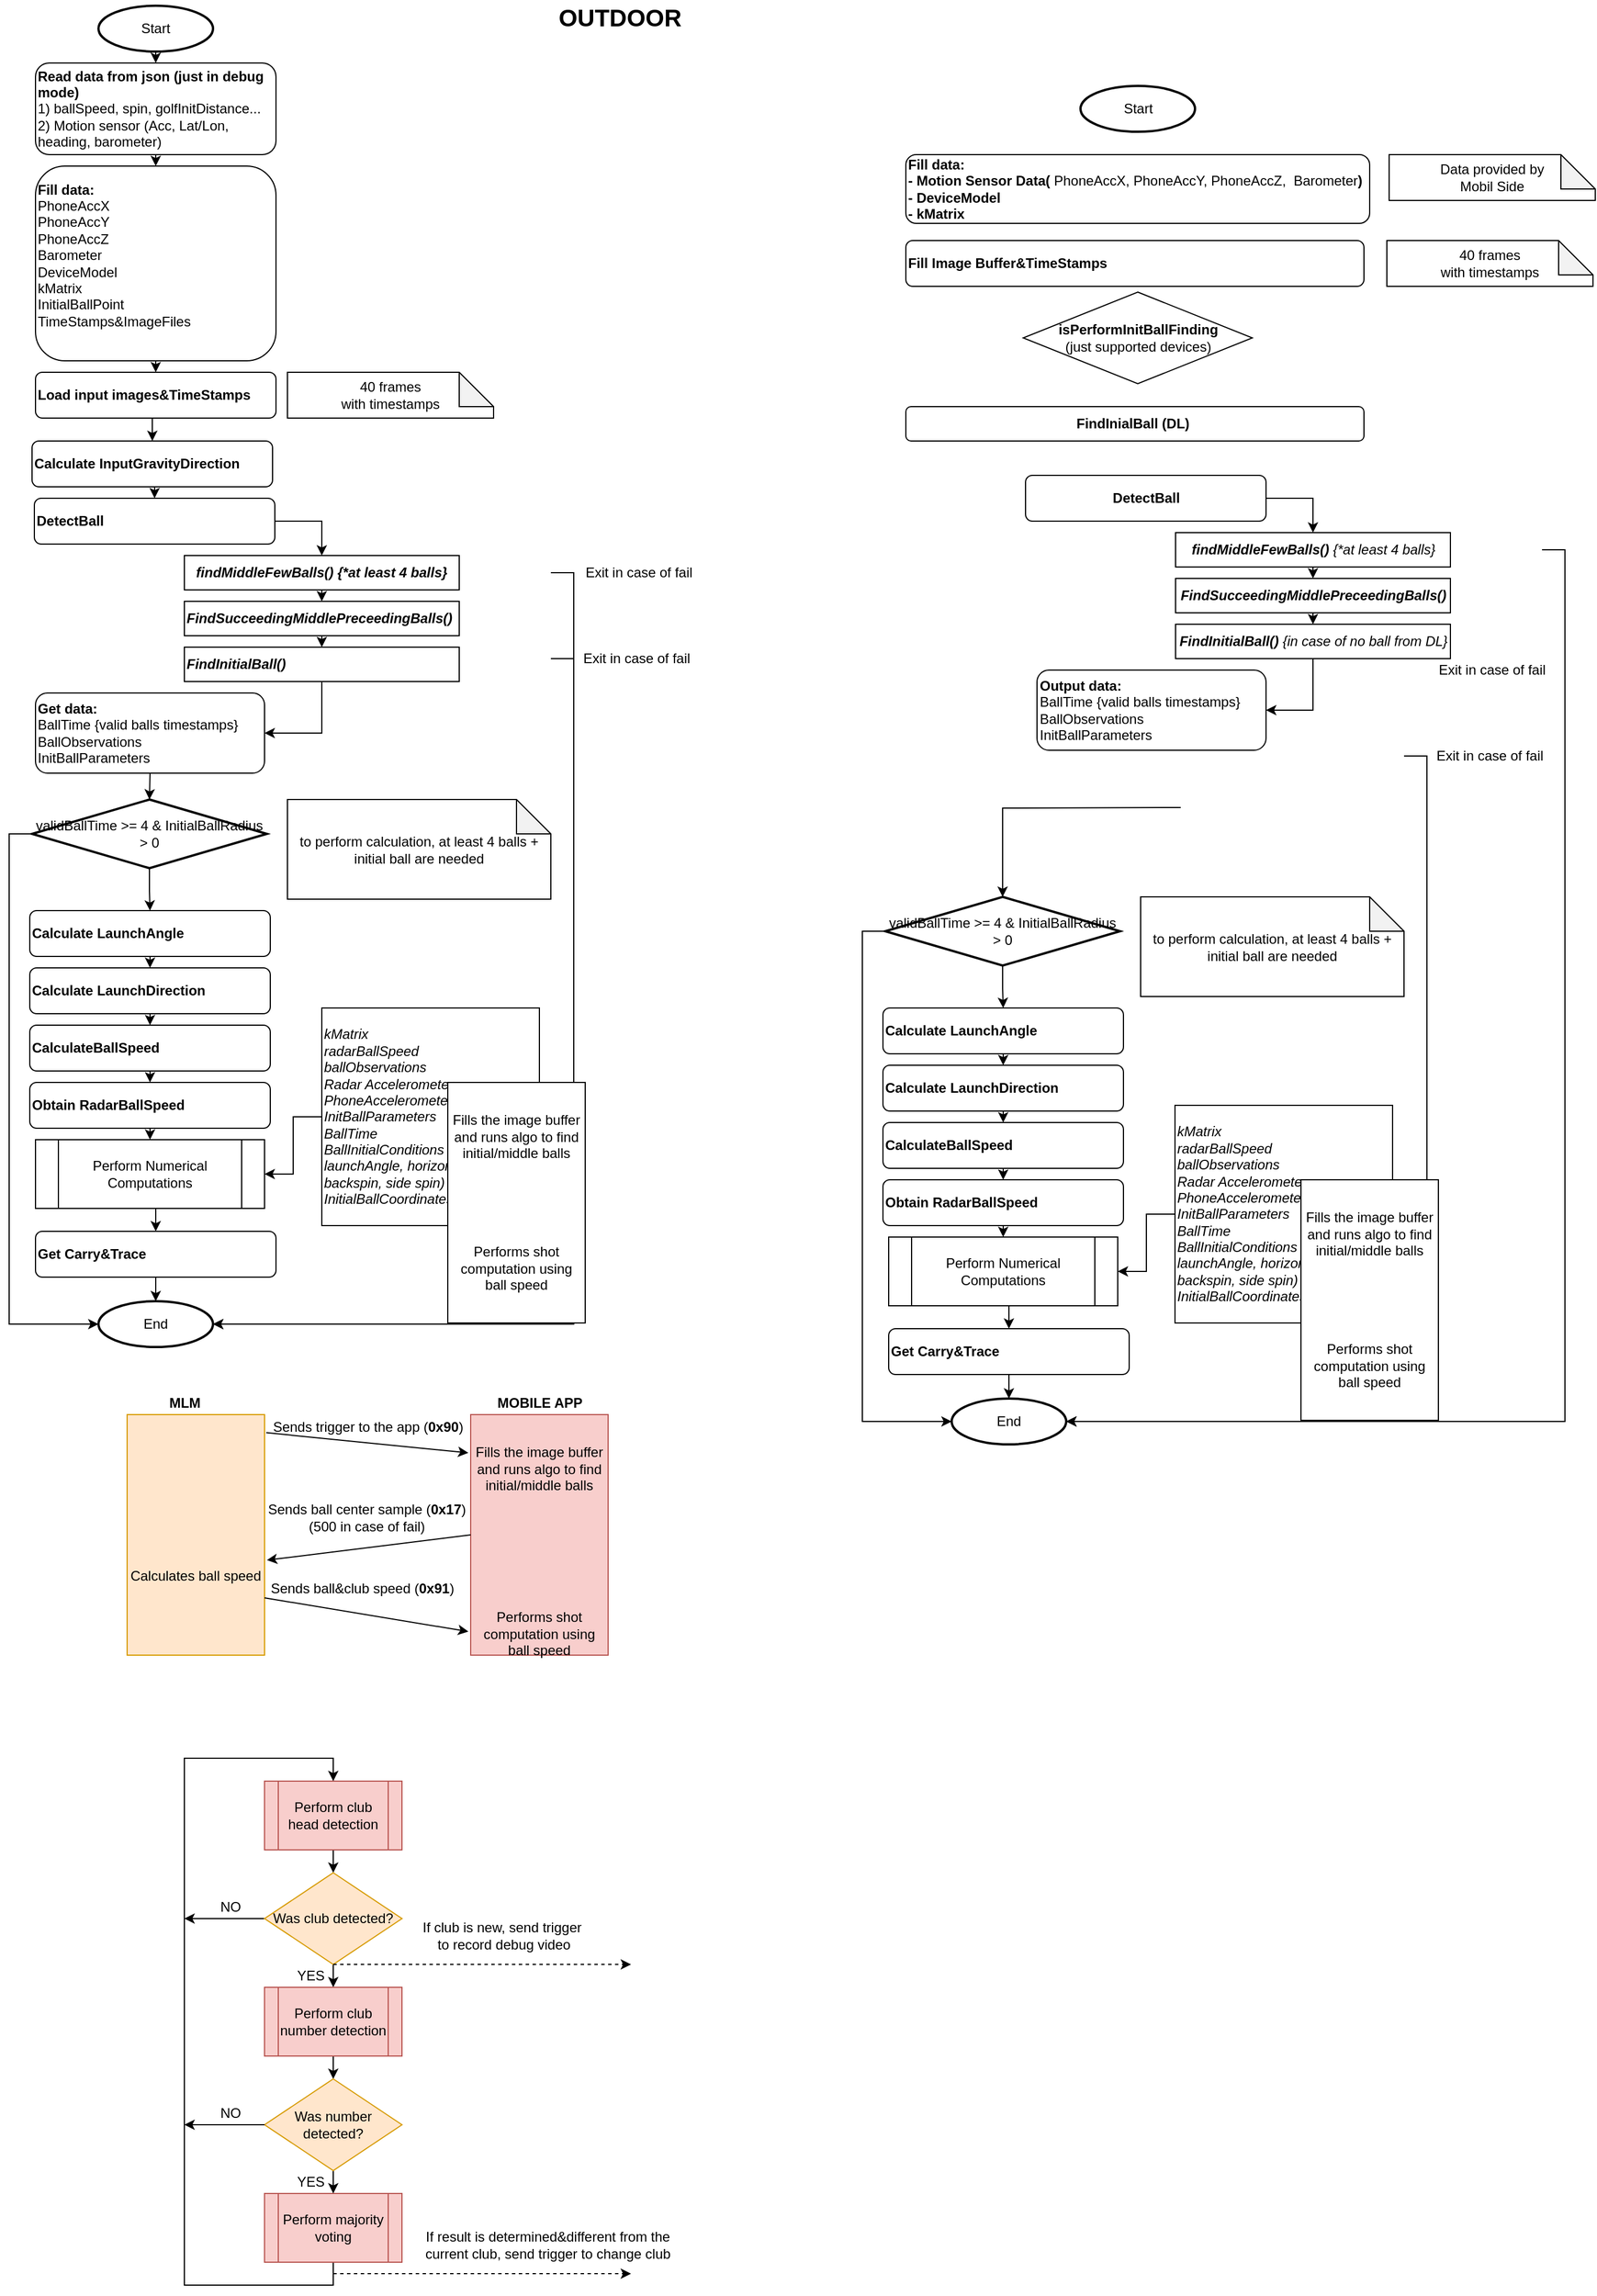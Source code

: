 <mxfile version="14.4.2" type="github">
  <diagram id="ckMNo31Ma1tLkW73L81t" name="Page-1">
    <mxGraphModel dx="1038" dy="552" grid="1" gridSize="10" guides="1" tooltips="1" connect="1" arrows="1" fold="1" page="1" pageScale="1" pageWidth="850" pageHeight="1100" math="0" shadow="0">
      <root>
        <mxCell id="0" />
        <mxCell id="1" parent="0" />
        <mxCell id="F92IRK9Jc3nQpXJkIrV8-35" style="edgeStyle=orthogonalEdgeStyle;rounded=0;orthogonalLoop=1;jettySize=auto;html=1;exitX=0.5;exitY=1;exitDx=0;exitDy=0;exitPerimeter=0;entryX=0.5;entryY=0;entryDx=0;entryDy=0;" parent="1" source="F92IRK9Jc3nQpXJkIrV8-1" target="F92IRK9Jc3nQpXJkIrV8-5" edge="1">
          <mxGeometry relative="1" as="geometry" />
        </mxCell>
        <mxCell id="F92IRK9Jc3nQpXJkIrV8-1" value="Start" style="strokeWidth=2;html=1;shape=mxgraph.flowchart.start_1;whiteSpace=wrap;" parent="1" vertex="1">
          <mxGeometry x="95" y="10" width="100" height="40" as="geometry" />
        </mxCell>
        <mxCell id="mxctmNxFB624iaF2kWNX-1" style="edgeStyle=orthogonalEdgeStyle;rounded=0;orthogonalLoop=1;jettySize=auto;html=1;exitX=0.5;exitY=1;exitDx=0;exitDy=0;entryX=0.5;entryY=0;entryDx=0;entryDy=0;" parent="1" source="F92IRK9Jc3nQpXJkIrV8-5" target="F92IRK9Jc3nQpXJkIrV8-6" edge="1">
          <mxGeometry relative="1" as="geometry" />
        </mxCell>
        <mxCell id="F92IRK9Jc3nQpXJkIrV8-5" value="&lt;div&gt;&lt;b&gt;Read data from json (just in debug mode)&lt;br&gt;&lt;/b&gt;&lt;/div&gt;&lt;div&gt;1) ballSpeed, spin, golfInitDistance...&lt;/div&gt;&lt;div&gt;2) Motion sensor (Acc, Lat/Lon, heading, barometer)&lt;br&gt;&lt;/div&gt;" style="rounded=1;whiteSpace=wrap;html=1;align=left;" parent="1" vertex="1">
          <mxGeometry x="40" y="60" width="210" height="80" as="geometry" />
        </mxCell>
        <mxCell id="mxctmNxFB624iaF2kWNX-2" style="edgeStyle=orthogonalEdgeStyle;rounded=0;orthogonalLoop=1;jettySize=auto;html=1;exitX=0.5;exitY=1;exitDx=0;exitDy=0;entryX=0.5;entryY=0;entryDx=0;entryDy=0;" parent="1" source="F92IRK9Jc3nQpXJkIrV8-6" target="F92IRK9Jc3nQpXJkIrV8-8" edge="1">
          <mxGeometry relative="1" as="geometry" />
        </mxCell>
        <mxCell id="F92IRK9Jc3nQpXJkIrV8-6" value="&lt;div&gt;&lt;b&gt;Fill data:&lt;/b&gt;&lt;/div&gt;&lt;div&gt;PhoneAccX&lt;/div&gt;&lt;div&gt;PhoneAccY&lt;/div&gt;&lt;div&gt;PhoneAccZ&lt;/div&gt;&lt;div&gt;Barometer&lt;/div&gt;&lt;div&gt;DeviceModel&lt;/div&gt;&lt;div&gt;kMatrix&lt;/div&gt;&lt;div&gt;InitialBallPoint&lt;/div&gt;&lt;div&gt;TimeStamps&amp;amp;ImageFiles&lt;br&gt;&lt;/div&gt;&lt;div&gt;&lt;br&gt;&lt;/div&gt;" style="rounded=1;whiteSpace=wrap;html=1;align=left;" parent="1" vertex="1">
          <mxGeometry x="40" y="150" width="210" height="170" as="geometry" />
        </mxCell>
        <mxCell id="mxctmNxFB624iaF2kWNX-3" style="edgeStyle=orthogonalEdgeStyle;rounded=0;orthogonalLoop=1;jettySize=auto;html=1;exitX=0.5;exitY=1;exitDx=0;exitDy=0;entryX=0.5;entryY=0;entryDx=0;entryDy=0;" parent="1" source="F92IRK9Jc3nQpXJkIrV8-8" target="F92IRK9Jc3nQpXJkIrV8-9" edge="1">
          <mxGeometry relative="1" as="geometry" />
        </mxCell>
        <mxCell id="F92IRK9Jc3nQpXJkIrV8-8" value="Load input images&amp;amp;TimeStamps" style="rounded=1;whiteSpace=wrap;html=1;align=left;fontStyle=1" parent="1" vertex="1">
          <mxGeometry x="40" y="330" width="210" height="40" as="geometry" />
        </mxCell>
        <mxCell id="mxctmNxFB624iaF2kWNX-4" style="edgeStyle=orthogonalEdgeStyle;rounded=0;orthogonalLoop=1;jettySize=auto;html=1;exitX=0.5;exitY=1;exitDx=0;exitDy=0;entryX=0.5;entryY=0;entryDx=0;entryDy=0;" parent="1" source="F92IRK9Jc3nQpXJkIrV8-9" target="F92IRK9Jc3nQpXJkIrV8-10" edge="1">
          <mxGeometry relative="1" as="geometry" />
        </mxCell>
        <mxCell id="F92IRK9Jc3nQpXJkIrV8-9" value="Calculate InputGravityDirection" style="rounded=1;whiteSpace=wrap;html=1;align=left;fontStyle=1" parent="1" vertex="1">
          <mxGeometry x="37" y="390" width="210" height="40" as="geometry" />
        </mxCell>
        <mxCell id="F92IRK9Jc3nQpXJkIrV8-36" style="edgeStyle=orthogonalEdgeStyle;rounded=0;orthogonalLoop=1;jettySize=auto;html=1;exitX=1;exitY=0.5;exitDx=0;exitDy=0;entryX=0.5;entryY=0;entryDx=0;entryDy=0;" parent="1" source="F92IRK9Jc3nQpXJkIrV8-10" target="F92IRK9Jc3nQpXJkIrV8-12" edge="1">
          <mxGeometry relative="1" as="geometry" />
        </mxCell>
        <mxCell id="F92IRK9Jc3nQpXJkIrV8-10" value="DetectBall" style="rounded=1;whiteSpace=wrap;html=1;align=left;fontStyle=1" parent="1" vertex="1">
          <mxGeometry x="39" y="440" width="210" height="40" as="geometry" />
        </mxCell>
        <mxCell id="F92IRK9Jc3nQpXJkIrV8-37" style="edgeStyle=orthogonalEdgeStyle;rounded=0;orthogonalLoop=1;jettySize=auto;html=1;exitX=0.5;exitY=1;exitDx=0;exitDy=0;entryX=0.5;entryY=0;entryDx=0;entryDy=0;" parent="1" source="F92IRK9Jc3nQpXJkIrV8-12" target="F92IRK9Jc3nQpXJkIrV8-15" edge="1">
          <mxGeometry relative="1" as="geometry" />
        </mxCell>
        <mxCell id="F92IRK9Jc3nQpXJkIrV8-12" value="&lt;div align=&quot;center&quot;&gt;findMiddleFewBalls() {*at least 4 balls}&lt;br&gt;&lt;/div&gt;" style="rounded=0;whiteSpace=wrap;html=1;align=center;fontStyle=3" parent="1" vertex="1">
          <mxGeometry x="170" y="490" width="240" height="30" as="geometry" />
        </mxCell>
        <mxCell id="F92IRK9Jc3nQpXJkIrV8-38" style="edgeStyle=orthogonalEdgeStyle;rounded=0;orthogonalLoop=1;jettySize=auto;html=1;exitX=0.5;exitY=1;exitDx=0;exitDy=0;entryX=0.5;entryY=0;entryDx=0;entryDy=0;" parent="1" source="F92IRK9Jc3nQpXJkIrV8-15" target="F92IRK9Jc3nQpXJkIrV8-18" edge="1">
          <mxGeometry relative="1" as="geometry" />
        </mxCell>
        <mxCell id="F92IRK9Jc3nQpXJkIrV8-15" value="FindSucceedingMiddlePreceedingBalls()" style="rounded=0;whiteSpace=wrap;html=1;align=left;fontStyle=3" parent="1" vertex="1">
          <mxGeometry x="170" y="530" width="240" height="30" as="geometry" />
        </mxCell>
        <mxCell id="F92IRK9Jc3nQpXJkIrV8-39" style="edgeStyle=orthogonalEdgeStyle;rounded=0;orthogonalLoop=1;jettySize=auto;html=1;exitX=0.5;exitY=1;exitDx=0;exitDy=0;entryX=1;entryY=0.5;entryDx=0;entryDy=0;" parent="1" source="F92IRK9Jc3nQpXJkIrV8-18" target="F92IRK9Jc3nQpXJkIrV8-19" edge="1">
          <mxGeometry relative="1" as="geometry" />
        </mxCell>
        <mxCell id="F92IRK9Jc3nQpXJkIrV8-18" value="FindInitialBall()" style="rounded=0;whiteSpace=wrap;html=1;align=left;fontStyle=3" parent="1" vertex="1">
          <mxGeometry x="170" y="570" width="240" height="30" as="geometry" />
        </mxCell>
        <mxCell id="F92IRK9Jc3nQpXJkIrV8-40" style="edgeStyle=orthogonalEdgeStyle;rounded=0;orthogonalLoop=1;jettySize=auto;html=1;exitX=0.5;exitY=1;exitDx=0;exitDy=0;entryX=0.5;entryY=0;entryDx=0;entryDy=0;entryPerimeter=0;" parent="1" source="F92IRK9Jc3nQpXJkIrV8-19" target="F92IRK9Jc3nQpXJkIrV8-20" edge="1">
          <mxGeometry relative="1" as="geometry" />
        </mxCell>
        <mxCell id="F92IRK9Jc3nQpXJkIrV8-19" value="&lt;div&gt;&lt;b&gt;Get data:&lt;/b&gt;&lt;/div&gt;&lt;div&gt;BallTime {valid balls timestamps}&lt;br&gt;&lt;/div&gt;&lt;div&gt;BallObservations&lt;/div&gt;&lt;div&gt;InitBallParameters&lt;br&gt;&lt;/div&gt;" style="rounded=1;whiteSpace=wrap;html=1;align=left;" parent="1" vertex="1">
          <mxGeometry x="40" y="610" width="200" height="70" as="geometry" />
        </mxCell>
        <mxCell id="F92IRK9Jc3nQpXJkIrV8-29" style="edgeStyle=orthogonalEdgeStyle;rounded=0;orthogonalLoop=1;jettySize=auto;html=1;exitX=0.5;exitY=1;exitDx=0;exitDy=0;exitPerimeter=0;" parent="1" source="F92IRK9Jc3nQpXJkIrV8-20" target="F92IRK9Jc3nQpXJkIrV8-22" edge="1">
          <mxGeometry relative="1" as="geometry" />
        </mxCell>
        <mxCell id="mxctmNxFB624iaF2kWNX-5" style="edgeStyle=orthogonalEdgeStyle;rounded=0;orthogonalLoop=1;jettySize=auto;html=1;exitX=0;exitY=0.5;exitDx=0;exitDy=0;exitPerimeter=0;entryX=0;entryY=0.5;entryDx=0;entryDy=0;entryPerimeter=0;" parent="1" source="F92IRK9Jc3nQpXJkIrV8-20" target="F92IRK9Jc3nQpXJkIrV8-33" edge="1">
          <mxGeometry relative="1" as="geometry" />
        </mxCell>
        <mxCell id="F92IRK9Jc3nQpXJkIrV8-20" value="validBallTime &amp;gt;= 4 &amp;amp; InitialBallRadius &amp;gt; 0" style="strokeWidth=2;html=1;shape=mxgraph.flowchart.decision;whiteSpace=wrap;align=center;" parent="1" vertex="1">
          <mxGeometry x="37" y="703" width="205" height="60" as="geometry" />
        </mxCell>
        <mxCell id="F92IRK9Jc3nQpXJkIrV8-41" style="edgeStyle=orthogonalEdgeStyle;rounded=0;orthogonalLoop=1;jettySize=auto;html=1;exitX=0.5;exitY=1;exitDx=0;exitDy=0;entryX=0.5;entryY=0;entryDx=0;entryDy=0;" parent="1" source="F92IRK9Jc3nQpXJkIrV8-22" target="F92IRK9Jc3nQpXJkIrV8-23" edge="1">
          <mxGeometry relative="1" as="geometry" />
        </mxCell>
        <mxCell id="F92IRK9Jc3nQpXJkIrV8-22" value="Calculate LaunchAngle" style="rounded=1;whiteSpace=wrap;html=1;align=left;fontStyle=1" parent="1" vertex="1">
          <mxGeometry x="35" y="800" width="210" height="40" as="geometry" />
        </mxCell>
        <mxCell id="F92IRK9Jc3nQpXJkIrV8-42" style="edgeStyle=orthogonalEdgeStyle;rounded=0;orthogonalLoop=1;jettySize=auto;html=1;exitX=0.5;exitY=1;exitDx=0;exitDy=0;entryX=0.5;entryY=0;entryDx=0;entryDy=0;" parent="1" source="F92IRK9Jc3nQpXJkIrV8-23" target="F92IRK9Jc3nQpXJkIrV8-24" edge="1">
          <mxGeometry relative="1" as="geometry" />
        </mxCell>
        <mxCell id="F92IRK9Jc3nQpXJkIrV8-23" value="Calculate LaunchDirection" style="rounded=1;whiteSpace=wrap;html=1;align=left;fontStyle=1" parent="1" vertex="1">
          <mxGeometry x="35" y="850" width="210" height="40" as="geometry" />
        </mxCell>
        <mxCell id="F92IRK9Jc3nQpXJkIrV8-43" style="edgeStyle=orthogonalEdgeStyle;rounded=0;orthogonalLoop=1;jettySize=auto;html=1;exitX=0.5;exitY=1;exitDx=0;exitDy=0;entryX=0.5;entryY=0;entryDx=0;entryDy=0;" parent="1" source="F92IRK9Jc3nQpXJkIrV8-24" target="F92IRK9Jc3nQpXJkIrV8-25" edge="1">
          <mxGeometry relative="1" as="geometry" />
        </mxCell>
        <mxCell id="F92IRK9Jc3nQpXJkIrV8-24" value="CalculateBallSpeed" style="rounded=1;whiteSpace=wrap;html=1;align=left;fontStyle=1" parent="1" vertex="1">
          <mxGeometry x="35" y="900" width="210" height="40" as="geometry" />
        </mxCell>
        <mxCell id="F92IRK9Jc3nQpXJkIrV8-44" style="edgeStyle=orthogonalEdgeStyle;rounded=0;orthogonalLoop=1;jettySize=auto;html=1;exitX=0.5;exitY=1;exitDx=0;exitDy=0;entryX=0.5;entryY=0;entryDx=0;entryDy=0;" parent="1" source="F92IRK9Jc3nQpXJkIrV8-25" target="F92IRK9Jc3nQpXJkIrV8-26" edge="1">
          <mxGeometry relative="1" as="geometry" />
        </mxCell>
        <mxCell id="F92IRK9Jc3nQpXJkIrV8-25" value="Obtain RadarBallSpeed" style="rounded=1;whiteSpace=wrap;html=1;align=left;fontStyle=1" parent="1" vertex="1">
          <mxGeometry x="35" y="950" width="210" height="40" as="geometry" />
        </mxCell>
        <mxCell id="F92IRK9Jc3nQpXJkIrV8-45" style="edgeStyle=orthogonalEdgeStyle;rounded=0;orthogonalLoop=1;jettySize=auto;html=1;exitX=0.5;exitY=1;exitDx=0;exitDy=0;entryX=0.5;entryY=0;entryDx=0;entryDy=0;" parent="1" source="F92IRK9Jc3nQpXJkIrV8-26" target="F92IRK9Jc3nQpXJkIrV8-27" edge="1">
          <mxGeometry relative="1" as="geometry" />
        </mxCell>
        <mxCell id="F92IRK9Jc3nQpXJkIrV8-26" value="Perform Numerical Computations" style="shape=process;whiteSpace=wrap;html=1;backgroundOutline=1;align=center;" parent="1" vertex="1">
          <mxGeometry x="40" y="1000" width="200" height="60" as="geometry" />
        </mxCell>
        <mxCell id="F92IRK9Jc3nQpXJkIrV8-34" style="edgeStyle=orthogonalEdgeStyle;rounded=0;orthogonalLoop=1;jettySize=auto;html=1;exitX=0.5;exitY=1;exitDx=0;exitDy=0;entryX=0.5;entryY=0;entryDx=0;entryDy=0;entryPerimeter=0;" parent="1" source="F92IRK9Jc3nQpXJkIrV8-27" target="F92IRK9Jc3nQpXJkIrV8-33" edge="1">
          <mxGeometry relative="1" as="geometry" />
        </mxCell>
        <mxCell id="F92IRK9Jc3nQpXJkIrV8-27" value="Get Carry&amp;amp;Trace" style="rounded=1;whiteSpace=wrap;html=1;align=left;fontStyle=1" parent="1" vertex="1">
          <mxGeometry x="40" y="1080" width="210" height="40" as="geometry" />
        </mxCell>
        <mxCell id="F92IRK9Jc3nQpXJkIrV8-30" style="edgeStyle=orthogonalEdgeStyle;rounded=0;orthogonalLoop=1;jettySize=auto;html=1;exitX=0;exitY=0.5;exitDx=0;exitDy=0;entryX=1;entryY=0.5;entryDx=0;entryDy=0;" parent="1" source="F92IRK9Jc3nQpXJkIrV8-28" target="F92IRK9Jc3nQpXJkIrV8-26" edge="1">
          <mxGeometry relative="1" as="geometry" />
        </mxCell>
        <mxCell id="F92IRK9Jc3nQpXJkIrV8-28" value="&lt;div align=&quot;left&quot;&gt;kMatrix&lt;/div&gt;&lt;div align=&quot;left&quot;&gt;radarBallSpeed&lt;/div&gt;&lt;div align=&quot;left&quot;&gt;ballObservations&lt;/div&gt;&lt;div align=&quot;left&quot;&gt;Radar Accelerometer&lt;/div&gt;&lt;div align=&quot;left&quot;&gt;PhoneAccelerometer&amp;amp;Barometer&lt;/div&gt;&lt;div align=&quot;left&quot;&gt;InitBallParameters&lt;/div&gt;&lt;div align=&quot;left&quot;&gt;BallTime&lt;/div&gt;&lt;div align=&quot;left&quot;&gt;BallInitialConditions (totalSpeed, launchAngle, horizontalAngle, backspin, side spin)&lt;br&gt;&lt;/div&gt;&lt;div align=&quot;left&quot;&gt;InitialBallCoordinates&lt;br&gt;&lt;/div&gt;" style="whiteSpace=wrap;html=1;aspect=fixed;align=left;fontStyle=2" parent="1" vertex="1">
          <mxGeometry x="290" y="885" width="190" height="190" as="geometry" />
        </mxCell>
        <mxCell id="F92IRK9Jc3nQpXJkIrV8-33" value="End" style="strokeWidth=2;html=1;shape=mxgraph.flowchart.start_1;whiteSpace=wrap;" parent="1" vertex="1">
          <mxGeometry x="95" y="1141" width="100" height="40" as="geometry" />
        </mxCell>
        <mxCell id="g0T17iMjt1E9_Oc09vY_-1" value="&lt;div&gt;40 frames &lt;br&gt;&lt;/div&gt;&lt;div&gt;with timestamps&lt;/div&gt;" style="shape=note;whiteSpace=wrap;html=1;backgroundOutline=1;darkOpacity=0.05;" parent="1" vertex="1">
          <mxGeometry x="260" y="330" width="180" height="40" as="geometry" />
        </mxCell>
        <mxCell id="g0T17iMjt1E9_Oc09vY_-2" style="edgeStyle=orthogonalEdgeStyle;rounded=0;orthogonalLoop=1;jettySize=auto;html=1;exitX=0.5;exitY=1;exitDx=0;exitDy=0;exitPerimeter=0;" parent="1" source="g0T17iMjt1E9_Oc09vY_-1" target="g0T17iMjt1E9_Oc09vY_-1" edge="1">
          <mxGeometry relative="1" as="geometry" />
        </mxCell>
        <mxCell id="Z9V7IxoWwoPbSd-97uin-1" style="edgeStyle=orthogonalEdgeStyle;rounded=0;orthogonalLoop=1;jettySize=auto;html=1;exitX=1;exitY=0.5;exitDx=0;exitDy=0;entryX=1;entryY=0.5;entryDx=0;entryDy=0;entryPerimeter=0;" parent="1" source="g0T17iMjt1E9_Oc09vY_-6" target="F92IRK9Jc3nQpXJkIrV8-33" edge="1">
          <mxGeometry relative="1" as="geometry" />
        </mxCell>
        <mxCell id="g0T17iMjt1E9_Oc09vY_-6" value="" style="shape=image;html=1;verticalAlign=top;verticalLabelPosition=bottom;labelBackgroundColor=#ffffff;imageAspect=0;aspect=fixed;image=https://cdn2.iconfinder.com/data/icons/free-mobile-icon-kit/64/Exception.png" parent="1" vertex="1">
          <mxGeometry x="430" y="475" width="60" height="60" as="geometry" />
        </mxCell>
        <mxCell id="Z9V7IxoWwoPbSd-97uin-2" style="edgeStyle=orthogonalEdgeStyle;rounded=0;orthogonalLoop=1;jettySize=auto;html=1;exitX=1;exitY=0.5;exitDx=0;exitDy=0;entryX=1;entryY=0.5;entryDx=0;entryDy=0;entryPerimeter=0;" parent="1" source="g0T17iMjt1E9_Oc09vY_-7" target="F92IRK9Jc3nQpXJkIrV8-33" edge="1">
          <mxGeometry relative="1" as="geometry" />
        </mxCell>
        <mxCell id="g0T17iMjt1E9_Oc09vY_-7" value="" style="shape=image;html=1;verticalAlign=top;verticalLabelPosition=bottom;labelBackgroundColor=#ffffff;imageAspect=0;aspect=fixed;image=https://cdn2.iconfinder.com/data/icons/free-mobile-icon-kit/64/Exception.png" parent="1" vertex="1">
          <mxGeometry x="430" y="550" width="60" height="60" as="geometry" />
        </mxCell>
        <mxCell id="g0T17iMjt1E9_Oc09vY_-9" value="&lt;div&gt;to perform calculation, at least 4 balls + &lt;br&gt;&lt;/div&gt;&lt;div&gt;initial ball are needed&lt;br&gt;&lt;/div&gt;" style="shape=note;whiteSpace=wrap;html=1;backgroundOutline=1;darkOpacity=0.05;" parent="1" vertex="1">
          <mxGeometry x="260" y="703" width="230" height="87" as="geometry" />
        </mxCell>
        <mxCell id="Z9V7IxoWwoPbSd-97uin-4" value="Exit in case of fail" style="text;html=1;strokeColor=none;fillColor=none;align=center;verticalAlign=middle;whiteSpace=wrap;rounded=0;" parent="1" vertex="1">
          <mxGeometry x="512" y="495" width="110" height="20" as="geometry" />
        </mxCell>
        <mxCell id="Z9V7IxoWwoPbSd-97uin-5" value="Exit in case of fail" style="text;html=1;strokeColor=none;fillColor=none;align=center;verticalAlign=middle;whiteSpace=wrap;rounded=0;" parent="1" vertex="1">
          <mxGeometry x="510" y="570" width="110" height="20" as="geometry" />
        </mxCell>
        <mxCell id="Z9V7IxoWwoPbSd-97uin-6" value="OUTDOOR" style="text;html=1;align=center;verticalAlign=middle;resizable=0;points=[];autosize=1;fontStyle=1;fontSize=21;" parent="1" vertex="1">
          <mxGeometry x="490" y="5" width="120" height="30" as="geometry" />
        </mxCell>
        <mxCell id="0euBIBKsiek-CmpyBTXX-3" value="&lt;br&gt;&lt;br&gt;&lt;br&gt;&lt;br&gt;&lt;br&gt;Calculates ball speed" style="rounded=0;whiteSpace=wrap;html=1;fillColor=#ffe6cc;strokeColor=#d79b00;" parent="1" vertex="1">
          <mxGeometry x="120" y="1240" width="120" height="210" as="geometry" />
        </mxCell>
        <mxCell id="0euBIBKsiek-CmpyBTXX-5" value="&lt;br&gt;&lt;br&gt;Fills the image buffer and runs algo to find initial/middle balls&lt;br&gt;&lt;br&gt;&lt;br&gt;&lt;br&gt;&lt;br&gt;&lt;br&gt;&lt;br&gt;&lt;br&gt;Performs shot computation using ball speed" style="rounded=0;whiteSpace=wrap;html=1;fillColor=#f8cecc;strokeColor=#b85450;" parent="1" vertex="1">
          <mxGeometry x="420" y="1240" width="120" height="210" as="geometry" />
        </mxCell>
        <mxCell id="0euBIBKsiek-CmpyBTXX-14" value="Fills the image buffer and runs algo to find initial/middle balls&lt;br&gt;&lt;br&gt;&lt;br&gt;&lt;br&gt;&lt;br&gt;&lt;br&gt;Performs shot computation using ball speed" style="rounded=0;whiteSpace=wrap;html=1;" parent="1" vertex="1">
          <mxGeometry x="400" y="950" width="120" height="210" as="geometry" />
        </mxCell>
        <mxCell id="0euBIBKsiek-CmpyBTXX-7" value="" style="endArrow=classic;html=1;entryX=-0.017;entryY=0.159;entryDx=0;entryDy=0;entryPerimeter=0;exitX=0.008;exitY=0.74;exitDx=0;exitDy=0;exitPerimeter=0;" parent="1" source="0euBIBKsiek-CmpyBTXX-8" target="0euBIBKsiek-CmpyBTXX-5" edge="1">
          <mxGeometry width="50" height="50" relative="1" as="geometry">
            <mxPoint x="243" y="1261" as="sourcePoint" />
            <mxPoint x="450" y="1260" as="targetPoint" />
          </mxGeometry>
        </mxCell>
        <mxCell id="0euBIBKsiek-CmpyBTXX-8" value="Sends trigger to the app (&lt;b&gt;0x90&lt;/b&gt;)" style="text;html=1;align=center;verticalAlign=middle;resizable=0;points=[];autosize=1;" parent="1" vertex="1">
          <mxGeometry x="240" y="1241" width="180" height="20" as="geometry" />
        </mxCell>
        <mxCell id="0euBIBKsiek-CmpyBTXX-9" value="" style="endArrow=classic;html=1;entryX=1.017;entryY=0.605;entryDx=0;entryDy=0;exitX=0;exitY=0.5;exitDx=0;exitDy=0;entryPerimeter=0;" parent="1" source="0euBIBKsiek-CmpyBTXX-5" target="0euBIBKsiek-CmpyBTXX-3" edge="1">
          <mxGeometry width="50" height="50" relative="1" as="geometry">
            <mxPoint x="400" y="1310" as="sourcePoint" />
            <mxPoint x="450" y="1260" as="targetPoint" />
            <Array as="points" />
          </mxGeometry>
        </mxCell>
        <mxCell id="0euBIBKsiek-CmpyBTXX-10" value="Sends ball center sample (&lt;b&gt;0x17&lt;/b&gt;)&lt;br&gt;(500 in case of fail)" style="text;html=1;align=center;verticalAlign=middle;resizable=0;points=[];autosize=1;" parent="1" vertex="1">
          <mxGeometry x="234" y="1315" width="190" height="30" as="geometry" />
        </mxCell>
        <mxCell id="0euBIBKsiek-CmpyBTXX-11" value="" style="endArrow=classic;html=1;entryX=-0.017;entryY=0.902;entryDx=0;entryDy=0;entryPerimeter=0;" parent="1" edge="1" target="0euBIBKsiek-CmpyBTXX-5">
          <mxGeometry width="50" height="50" relative="1" as="geometry">
            <mxPoint x="240" y="1400" as="sourcePoint" />
            <mxPoint x="400" y="1400" as="targetPoint" />
          </mxGeometry>
        </mxCell>
        <mxCell id="0euBIBKsiek-CmpyBTXX-12" value="Sends ball&amp;amp;club speed (&lt;b&gt;0x91&lt;/b&gt;)" style="text;html=1;align=center;verticalAlign=middle;resizable=0;points=[];autosize=1;" parent="1" vertex="1">
          <mxGeometry x="235" y="1382" width="180" height="20" as="geometry" />
        </mxCell>
        <mxCell id="0euBIBKsiek-CmpyBTXX-13" value="MLM" style="text;html=1;align=center;verticalAlign=middle;resizable=0;points=[];autosize=1;fontStyle=1" parent="1" vertex="1">
          <mxGeometry x="150" y="1220" width="40" height="20" as="geometry" />
        </mxCell>
        <mxCell id="0euBIBKsiek-CmpyBTXX-16" value="&lt;b&gt;MOBILE APP&lt;/b&gt;" style="text;html=1;align=center;verticalAlign=middle;resizable=0;points=[];autosize=1;" parent="1" vertex="1">
          <mxGeometry x="435" y="1220" width="90" height="20" as="geometry" />
        </mxCell>
        <mxCell id="ocMIrbZ7oQmUKifu4VhW-21" style="edgeStyle=orthogonalEdgeStyle;rounded=0;orthogonalLoop=1;jettySize=auto;html=1;exitX=0.5;exitY=1;exitDx=0;exitDy=0;entryX=0.5;entryY=0;entryDx=0;entryDy=0;" parent="1" source="ocMIrbZ7oQmUKifu4VhW-1" target="ocMIrbZ7oQmUKifu4VhW-2" edge="1">
          <mxGeometry relative="1" as="geometry" />
        </mxCell>
        <mxCell id="ocMIrbZ7oQmUKifu4VhW-1" value="Perform club head detection" style="shape=process;whiteSpace=wrap;html=1;backgroundOutline=1;fillColor=#f8cecc;strokeColor=#b85450;" parent="1" vertex="1">
          <mxGeometry x="240" y="1560" width="120" height="60" as="geometry" />
        </mxCell>
        <mxCell id="ocMIrbZ7oQmUKifu4VhW-6" style="edgeStyle=orthogonalEdgeStyle;rounded=0;orthogonalLoop=1;jettySize=auto;html=1;exitX=0.5;exitY=1;exitDx=0;exitDy=0;entryX=0.5;entryY=0;entryDx=0;entryDy=0;" parent="1" source="ocMIrbZ7oQmUKifu4VhW-2" target="ocMIrbZ7oQmUKifu4VhW-3" edge="1">
          <mxGeometry relative="1" as="geometry" />
        </mxCell>
        <mxCell id="ocMIrbZ7oQmUKifu4VhW-7" style="edgeStyle=orthogonalEdgeStyle;rounded=0;orthogonalLoop=1;jettySize=auto;html=1;exitX=0;exitY=0.5;exitDx=0;exitDy=0;" parent="1" source="ocMIrbZ7oQmUKifu4VhW-2" edge="1">
          <mxGeometry relative="1" as="geometry">
            <mxPoint x="170" y="1680" as="targetPoint" />
          </mxGeometry>
        </mxCell>
        <mxCell id="ocMIrbZ7oQmUKifu4VhW-2" value="Was club detected?" style="rhombus;whiteSpace=wrap;html=1;fillColor=#ffe6cc;strokeColor=#d79b00;" parent="1" vertex="1">
          <mxGeometry x="240" y="1640" width="120" height="80" as="geometry" />
        </mxCell>
        <mxCell id="ocMIrbZ7oQmUKifu4VhW-8" style="edgeStyle=orthogonalEdgeStyle;rounded=0;orthogonalLoop=1;jettySize=auto;html=1;exitX=0.5;exitY=1;exitDx=0;exitDy=0;entryX=0.5;entryY=0;entryDx=0;entryDy=0;" parent="1" source="ocMIrbZ7oQmUKifu4VhW-3" target="ocMIrbZ7oQmUKifu4VhW-5" edge="1">
          <mxGeometry relative="1" as="geometry" />
        </mxCell>
        <mxCell id="ocMIrbZ7oQmUKifu4VhW-3" value="Perform club number detection" style="shape=process;whiteSpace=wrap;html=1;backgroundOutline=1;fillColor=#f8cecc;strokeColor=#b85450;" parent="1" vertex="1">
          <mxGeometry x="240" y="1740" width="120" height="60" as="geometry" />
        </mxCell>
        <mxCell id="ocMIrbZ7oQmUKifu4VhW-16" style="edgeStyle=orthogonalEdgeStyle;rounded=0;orthogonalLoop=1;jettySize=auto;html=1;exitX=0.5;exitY=1;exitDx=0;exitDy=0;entryX=0.5;entryY=0;entryDx=0;entryDy=0;" parent="1" source="ocMIrbZ7oQmUKifu4VhW-4" target="ocMIrbZ7oQmUKifu4VhW-1" edge="1">
          <mxGeometry relative="1" as="geometry">
            <Array as="points">
              <mxPoint x="300" y="2000" />
              <mxPoint x="170" y="2000" />
              <mxPoint x="170" y="1540" />
              <mxPoint x="300" y="1540" />
            </Array>
          </mxGeometry>
        </mxCell>
        <mxCell id="ocMIrbZ7oQmUKifu4VhW-4" value="Perform majority voting" style="shape=process;whiteSpace=wrap;html=1;backgroundOutline=1;fillColor=#f8cecc;strokeColor=#b85450;" parent="1" vertex="1">
          <mxGeometry x="240" y="1920" width="120" height="60" as="geometry" />
        </mxCell>
        <mxCell id="ocMIrbZ7oQmUKifu4VhW-9" style="edgeStyle=orthogonalEdgeStyle;rounded=0;orthogonalLoop=1;jettySize=auto;html=1;exitX=0.5;exitY=1;exitDx=0;exitDy=0;entryX=0.5;entryY=0;entryDx=0;entryDy=0;" parent="1" source="ocMIrbZ7oQmUKifu4VhW-5" target="ocMIrbZ7oQmUKifu4VhW-4" edge="1">
          <mxGeometry relative="1" as="geometry" />
        </mxCell>
        <mxCell id="ocMIrbZ7oQmUKifu4VhW-5" value="Was number detected?" style="rhombus;whiteSpace=wrap;html=1;fillColor=#ffe6cc;strokeColor=#d79b00;" parent="1" vertex="1">
          <mxGeometry x="240" y="1820" width="120" height="80" as="geometry" />
        </mxCell>
        <mxCell id="ocMIrbZ7oQmUKifu4VhW-10" value="" style="endArrow=classic;html=1;dashed=1;" parent="1" edge="1">
          <mxGeometry width="50" height="50" relative="1" as="geometry">
            <mxPoint x="300" y="1720" as="sourcePoint" />
            <mxPoint x="560" y="1720" as="targetPoint" />
          </mxGeometry>
        </mxCell>
        <mxCell id="ocMIrbZ7oQmUKifu4VhW-11" value="If club is new, send trigger&lt;br&gt;&amp;nbsp;to record debug video" style="text;html=1;align=center;verticalAlign=middle;resizable=0;points=[];autosize=1;" parent="1" vertex="1">
          <mxGeometry x="372" y="1680" width="150" height="30" as="geometry" />
        </mxCell>
        <mxCell id="ocMIrbZ7oQmUKifu4VhW-13" value="" style="endArrow=classic;html=1;exitX=0;exitY=0.5;exitDx=0;exitDy=0;" parent="1" source="ocMIrbZ7oQmUKifu4VhW-5" edge="1">
          <mxGeometry width="50" height="50" relative="1" as="geometry">
            <mxPoint x="400" y="1860" as="sourcePoint" />
            <mxPoint x="170" y="1860" as="targetPoint" />
          </mxGeometry>
        </mxCell>
        <mxCell id="ocMIrbZ7oQmUKifu4VhW-14" value="YES" style="text;html=1;align=center;verticalAlign=middle;resizable=0;points=[];autosize=1;" parent="1" vertex="1">
          <mxGeometry x="260" y="1720" width="40" height="20" as="geometry" />
        </mxCell>
        <mxCell id="ocMIrbZ7oQmUKifu4VhW-15" value="YES" style="text;html=1;align=center;verticalAlign=middle;resizable=0;points=[];autosize=1;" parent="1" vertex="1">
          <mxGeometry x="260" y="1900" width="40" height="20" as="geometry" />
        </mxCell>
        <mxCell id="ocMIrbZ7oQmUKifu4VhW-19" value="" style="endArrow=classic;html=1;dashed=1;" parent="1" edge="1">
          <mxGeometry width="50" height="50" relative="1" as="geometry">
            <mxPoint x="300" y="1990" as="sourcePoint" />
            <mxPoint x="560" y="1990" as="targetPoint" />
          </mxGeometry>
        </mxCell>
        <mxCell id="ocMIrbZ7oQmUKifu4VhW-20" value="If result is determined&amp;amp;different from the &lt;br&gt;current club, send trigger&amp;nbsp;to change club" style="text;html=1;align=center;verticalAlign=middle;resizable=0;points=[];autosize=1;" parent="1" vertex="1">
          <mxGeometry x="372" y="1950" width="230" height="30" as="geometry" />
        </mxCell>
        <mxCell id="ocMIrbZ7oQmUKifu4VhW-22" value="NO" style="text;html=1;align=center;verticalAlign=middle;resizable=0;points=[];autosize=1;" parent="1" vertex="1">
          <mxGeometry x="195" y="1660" width="30" height="20" as="geometry" />
        </mxCell>
        <mxCell id="ocMIrbZ7oQmUKifu4VhW-23" value="NO" style="text;html=1;align=center;verticalAlign=middle;resizable=0;points=[];autosize=1;" parent="1" vertex="1">
          <mxGeometry x="195" y="1840" width="30" height="20" as="geometry" />
        </mxCell>
        <mxCell id="-PogmlPKtZPGe_I0HC47-4" value="Start" style="strokeWidth=2;html=1;shape=mxgraph.flowchart.start_1;whiteSpace=wrap;" vertex="1" parent="1">
          <mxGeometry x="952.5" y="80" width="100" height="40" as="geometry" />
        </mxCell>
        <mxCell id="-PogmlPKtZPGe_I0HC47-8" value="&lt;div&gt;&lt;b&gt;Fill data:&amp;nbsp;&lt;/b&gt;&lt;/div&gt;&lt;div&gt;&lt;b&gt;- Motion Sensor Data(&amp;nbsp;&lt;/b&gt;&lt;span&gt;PhoneAccX,&amp;nbsp;&lt;/span&gt;&lt;span&gt;PhoneAccY,&amp;nbsp;&lt;/span&gt;&lt;span&gt;PhoneAccZ,&amp;nbsp;&amp;nbsp;&lt;/span&gt;&lt;span&gt;Barometer&lt;/span&gt;&lt;b&gt;)&lt;/b&gt;&lt;/div&gt;&lt;div&gt;&lt;b&gt;&lt;span&gt;- DeviceModel&lt;/span&gt;&lt;br&gt;&lt;/b&gt;&lt;/div&gt;&lt;div&gt;&lt;b&gt;- kMatrix&lt;/b&gt;&lt;/div&gt;" style="rounded=1;whiteSpace=wrap;html=1;align=left;" vertex="1" parent="1">
          <mxGeometry x="800" y="140" width="405" height="60" as="geometry" />
        </mxCell>
        <mxCell id="-PogmlPKtZPGe_I0HC47-10" value="Fill Image Buffer&amp;amp;TimeStamps" style="rounded=1;whiteSpace=wrap;html=1;align=left;fontStyle=1" vertex="1" parent="1">
          <mxGeometry x="800" y="215" width="400" height="40" as="geometry" />
        </mxCell>
        <mxCell id="-PogmlPKtZPGe_I0HC47-13" style="edgeStyle=orthogonalEdgeStyle;rounded=0;orthogonalLoop=1;jettySize=auto;html=1;exitX=1;exitY=0.5;exitDx=0;exitDy=0;entryX=0.5;entryY=0;entryDx=0;entryDy=0;align=center;" edge="1" source="-PogmlPKtZPGe_I0HC47-14" target="-PogmlPKtZPGe_I0HC47-16" parent="1">
          <mxGeometry relative="1" as="geometry" />
        </mxCell>
        <mxCell id="-PogmlPKtZPGe_I0HC47-14" value="DetectBall" style="rounded=1;whiteSpace=wrap;html=1;align=center;fontStyle=1" vertex="1" parent="1">
          <mxGeometry x="904.5" y="420" width="210" height="40" as="geometry" />
        </mxCell>
        <mxCell id="-PogmlPKtZPGe_I0HC47-15" style="edgeStyle=orthogonalEdgeStyle;rounded=0;orthogonalLoop=1;jettySize=auto;html=1;exitX=0.5;exitY=1;exitDx=0;exitDy=0;entryX=0.5;entryY=0;entryDx=0;entryDy=0;align=center;" edge="1" source="-PogmlPKtZPGe_I0HC47-16" target="-PogmlPKtZPGe_I0HC47-18" parent="1">
          <mxGeometry relative="1" as="geometry" />
        </mxCell>
        <mxCell id="-PogmlPKtZPGe_I0HC47-16" value="&lt;div&gt;findMiddleFewBalls() &lt;span style=&quot;font-weight: normal&quot;&gt;{*at least 4 balls}&lt;/span&gt;&lt;br&gt;&lt;/div&gt;" style="rounded=0;whiteSpace=wrap;html=1;align=center;fontStyle=3" vertex="1" parent="1">
          <mxGeometry x="1035.5" y="470" width="240" height="30" as="geometry" />
        </mxCell>
        <mxCell id="-PogmlPKtZPGe_I0HC47-17" style="edgeStyle=orthogonalEdgeStyle;rounded=0;orthogonalLoop=1;jettySize=auto;html=1;exitX=0.5;exitY=1;exitDx=0;exitDy=0;entryX=0.5;entryY=0;entryDx=0;entryDy=0;align=center;" edge="1" source="-PogmlPKtZPGe_I0HC47-18" target="-PogmlPKtZPGe_I0HC47-20" parent="1">
          <mxGeometry relative="1" as="geometry" />
        </mxCell>
        <mxCell id="-PogmlPKtZPGe_I0HC47-18" value="FindSucceedingMiddlePreceedingBalls()" style="rounded=0;whiteSpace=wrap;html=1;align=center;fontStyle=3" vertex="1" parent="1">
          <mxGeometry x="1035.5" y="510" width="240" height="30" as="geometry" />
        </mxCell>
        <mxCell id="-PogmlPKtZPGe_I0HC47-19" style="edgeStyle=orthogonalEdgeStyle;rounded=0;orthogonalLoop=1;jettySize=auto;html=1;exitX=0.5;exitY=1;exitDx=0;exitDy=0;entryX=1;entryY=0.5;entryDx=0;entryDy=0;" edge="1" source="-PogmlPKtZPGe_I0HC47-20" target="-PogmlPKtZPGe_I0HC47-22" parent="1">
          <mxGeometry relative="1" as="geometry" />
        </mxCell>
        <mxCell id="-PogmlPKtZPGe_I0HC47-20" value="FindInitialBall() &lt;span style=&quot;font-weight: normal&quot;&gt;{in case of no ball from DL}&lt;/span&gt;" style="rounded=0;whiteSpace=wrap;html=1;align=center;fontStyle=3" vertex="1" parent="1">
          <mxGeometry x="1035.5" y="550" width="240" height="30" as="geometry" />
        </mxCell>
        <mxCell id="-PogmlPKtZPGe_I0HC47-21" style="edgeStyle=orthogonalEdgeStyle;rounded=0;orthogonalLoop=1;jettySize=auto;html=1;entryX=0.5;entryY=0;entryDx=0;entryDy=0;entryPerimeter=0;" edge="1" target="-PogmlPKtZPGe_I0HC47-25" parent="1">
          <mxGeometry relative="1" as="geometry">
            <mxPoint x="1040" y="710" as="sourcePoint" />
          </mxGeometry>
        </mxCell>
        <mxCell id="-PogmlPKtZPGe_I0HC47-22" value="&lt;div&gt;&lt;b&gt;Output data:&lt;/b&gt;&lt;/div&gt;&lt;div&gt;BallTime {valid balls timestamps}&lt;br&gt;&lt;/div&gt;&lt;div&gt;BallObservations&lt;/div&gt;&lt;div&gt;InitBallParameters&lt;br&gt;&lt;/div&gt;" style="rounded=1;whiteSpace=wrap;html=1;align=left;" vertex="1" parent="1">
          <mxGeometry x="914.5" y="590" width="200" height="70" as="geometry" />
        </mxCell>
        <mxCell id="-PogmlPKtZPGe_I0HC47-23" style="edgeStyle=orthogonalEdgeStyle;rounded=0;orthogonalLoop=1;jettySize=auto;html=1;exitX=0.5;exitY=1;exitDx=0;exitDy=0;exitPerimeter=0;" edge="1" source="-PogmlPKtZPGe_I0HC47-25" target="-PogmlPKtZPGe_I0HC47-27" parent="1">
          <mxGeometry relative="1" as="geometry" />
        </mxCell>
        <mxCell id="-PogmlPKtZPGe_I0HC47-24" style="edgeStyle=orthogonalEdgeStyle;rounded=0;orthogonalLoop=1;jettySize=auto;html=1;exitX=0;exitY=0.5;exitDx=0;exitDy=0;exitPerimeter=0;entryX=0;entryY=0.5;entryDx=0;entryDy=0;entryPerimeter=0;" edge="1" source="-PogmlPKtZPGe_I0HC47-25" target="-PogmlPKtZPGe_I0HC47-40" parent="1">
          <mxGeometry relative="1" as="geometry" />
        </mxCell>
        <mxCell id="-PogmlPKtZPGe_I0HC47-25" value="validBallTime &amp;gt;= 4 &amp;amp; InitialBallRadius &amp;gt; 0" style="strokeWidth=2;html=1;shape=mxgraph.flowchart.decision;whiteSpace=wrap;align=center;" vertex="1" parent="1">
          <mxGeometry x="782" y="788" width="205" height="60" as="geometry" />
        </mxCell>
        <mxCell id="-PogmlPKtZPGe_I0HC47-26" style="edgeStyle=orthogonalEdgeStyle;rounded=0;orthogonalLoop=1;jettySize=auto;html=1;exitX=0.5;exitY=1;exitDx=0;exitDy=0;entryX=0.5;entryY=0;entryDx=0;entryDy=0;" edge="1" source="-PogmlPKtZPGe_I0HC47-27" target="-PogmlPKtZPGe_I0HC47-29" parent="1">
          <mxGeometry relative="1" as="geometry" />
        </mxCell>
        <mxCell id="-PogmlPKtZPGe_I0HC47-27" value="Calculate LaunchAngle" style="rounded=1;whiteSpace=wrap;html=1;align=left;fontStyle=1" vertex="1" parent="1">
          <mxGeometry x="780" y="885" width="210" height="40" as="geometry" />
        </mxCell>
        <mxCell id="-PogmlPKtZPGe_I0HC47-28" style="edgeStyle=orthogonalEdgeStyle;rounded=0;orthogonalLoop=1;jettySize=auto;html=1;exitX=0.5;exitY=1;exitDx=0;exitDy=0;entryX=0.5;entryY=0;entryDx=0;entryDy=0;" edge="1" source="-PogmlPKtZPGe_I0HC47-29" target="-PogmlPKtZPGe_I0HC47-31" parent="1">
          <mxGeometry relative="1" as="geometry" />
        </mxCell>
        <mxCell id="-PogmlPKtZPGe_I0HC47-29" value="Calculate LaunchDirection" style="rounded=1;whiteSpace=wrap;html=1;align=left;fontStyle=1" vertex="1" parent="1">
          <mxGeometry x="780" y="935" width="210" height="40" as="geometry" />
        </mxCell>
        <mxCell id="-PogmlPKtZPGe_I0HC47-30" style="edgeStyle=orthogonalEdgeStyle;rounded=0;orthogonalLoop=1;jettySize=auto;html=1;exitX=0.5;exitY=1;exitDx=0;exitDy=0;entryX=0.5;entryY=0;entryDx=0;entryDy=0;" edge="1" source="-PogmlPKtZPGe_I0HC47-31" target="-PogmlPKtZPGe_I0HC47-33" parent="1">
          <mxGeometry relative="1" as="geometry" />
        </mxCell>
        <mxCell id="-PogmlPKtZPGe_I0HC47-31" value="CalculateBallSpeed" style="rounded=1;whiteSpace=wrap;html=1;align=left;fontStyle=1" vertex="1" parent="1">
          <mxGeometry x="780" y="985" width="210" height="40" as="geometry" />
        </mxCell>
        <mxCell id="-PogmlPKtZPGe_I0HC47-32" style="edgeStyle=orthogonalEdgeStyle;rounded=0;orthogonalLoop=1;jettySize=auto;html=1;exitX=0.5;exitY=1;exitDx=0;exitDy=0;entryX=0.5;entryY=0;entryDx=0;entryDy=0;" edge="1" source="-PogmlPKtZPGe_I0HC47-33" target="-PogmlPKtZPGe_I0HC47-35" parent="1">
          <mxGeometry relative="1" as="geometry" />
        </mxCell>
        <mxCell id="-PogmlPKtZPGe_I0HC47-33" value="Obtain RadarBallSpeed" style="rounded=1;whiteSpace=wrap;html=1;align=left;fontStyle=1" vertex="1" parent="1">
          <mxGeometry x="780" y="1035" width="210" height="40" as="geometry" />
        </mxCell>
        <mxCell id="-PogmlPKtZPGe_I0HC47-34" style="edgeStyle=orthogonalEdgeStyle;rounded=0;orthogonalLoop=1;jettySize=auto;html=1;exitX=0.5;exitY=1;exitDx=0;exitDy=0;entryX=0.5;entryY=0;entryDx=0;entryDy=0;" edge="1" source="-PogmlPKtZPGe_I0HC47-35" target="-PogmlPKtZPGe_I0HC47-37" parent="1">
          <mxGeometry relative="1" as="geometry" />
        </mxCell>
        <mxCell id="-PogmlPKtZPGe_I0HC47-35" value="Perform Numerical Computations" style="shape=process;whiteSpace=wrap;html=1;backgroundOutline=1;align=center;" vertex="1" parent="1">
          <mxGeometry x="785" y="1085" width="200" height="60" as="geometry" />
        </mxCell>
        <mxCell id="-PogmlPKtZPGe_I0HC47-36" style="edgeStyle=orthogonalEdgeStyle;rounded=0;orthogonalLoop=1;jettySize=auto;html=1;exitX=0.5;exitY=1;exitDx=0;exitDy=0;entryX=0.5;entryY=0;entryDx=0;entryDy=0;entryPerimeter=0;" edge="1" source="-PogmlPKtZPGe_I0HC47-37" target="-PogmlPKtZPGe_I0HC47-40" parent="1">
          <mxGeometry relative="1" as="geometry" />
        </mxCell>
        <mxCell id="-PogmlPKtZPGe_I0HC47-37" value="Get Carry&amp;amp;Trace" style="rounded=1;whiteSpace=wrap;html=1;align=left;fontStyle=1" vertex="1" parent="1">
          <mxGeometry x="785" y="1165" width="210" height="40" as="geometry" />
        </mxCell>
        <mxCell id="-PogmlPKtZPGe_I0HC47-38" style="edgeStyle=orthogonalEdgeStyle;rounded=0;orthogonalLoop=1;jettySize=auto;html=1;exitX=0;exitY=0.5;exitDx=0;exitDy=0;entryX=1;entryY=0.5;entryDx=0;entryDy=0;" edge="1" source="-PogmlPKtZPGe_I0HC47-39" target="-PogmlPKtZPGe_I0HC47-35" parent="1">
          <mxGeometry relative="1" as="geometry" />
        </mxCell>
        <mxCell id="-PogmlPKtZPGe_I0HC47-39" value="&lt;div align=&quot;left&quot;&gt;kMatrix&lt;/div&gt;&lt;div align=&quot;left&quot;&gt;radarBallSpeed&lt;/div&gt;&lt;div align=&quot;left&quot;&gt;ballObservations&lt;/div&gt;&lt;div align=&quot;left&quot;&gt;Radar Accelerometer&lt;/div&gt;&lt;div align=&quot;left&quot;&gt;PhoneAccelerometer&amp;amp;Barometer&lt;/div&gt;&lt;div align=&quot;left&quot;&gt;InitBallParameters&lt;/div&gt;&lt;div align=&quot;left&quot;&gt;BallTime&lt;/div&gt;&lt;div align=&quot;left&quot;&gt;BallInitialConditions (totalSpeed, launchAngle, horizontalAngle, backspin, side spin)&lt;br&gt;&lt;/div&gt;&lt;div align=&quot;left&quot;&gt;InitialBallCoordinates&lt;br&gt;&lt;/div&gt;" style="whiteSpace=wrap;html=1;aspect=fixed;align=left;fontStyle=2" vertex="1" parent="1">
          <mxGeometry x="1035" y="970" width="190" height="190" as="geometry" />
        </mxCell>
        <mxCell id="-PogmlPKtZPGe_I0HC47-40" value="End" style="strokeWidth=2;html=1;shape=mxgraph.flowchart.start_1;whiteSpace=wrap;" vertex="1" parent="1">
          <mxGeometry x="840" y="1226" width="100" height="40" as="geometry" />
        </mxCell>
        <mxCell id="-PogmlPKtZPGe_I0HC47-41" value="&lt;div&gt;40 frames &lt;br&gt;&lt;/div&gt;&lt;div&gt;with timestamps&lt;/div&gt;" style="shape=note;whiteSpace=wrap;html=1;backgroundOutline=1;darkOpacity=0.05;" vertex="1" parent="1">
          <mxGeometry x="1220" y="215" width="180" height="40" as="geometry" />
        </mxCell>
        <mxCell id="-PogmlPKtZPGe_I0HC47-42" style="edgeStyle=orthogonalEdgeStyle;rounded=0;orthogonalLoop=1;jettySize=auto;html=1;exitX=0.5;exitY=1;exitDx=0;exitDy=0;exitPerimeter=0;" edge="1" source="-PogmlPKtZPGe_I0HC47-41" target="-PogmlPKtZPGe_I0HC47-41" parent="1">
          <mxGeometry relative="1" as="geometry" />
        </mxCell>
        <mxCell id="-PogmlPKtZPGe_I0HC47-43" style="edgeStyle=orthogonalEdgeStyle;rounded=0;orthogonalLoop=1;jettySize=auto;html=1;exitX=1;exitY=0.5;exitDx=0;exitDy=0;entryX=1;entryY=0.5;entryDx=0;entryDy=0;entryPerimeter=0;" edge="1" source="-PogmlPKtZPGe_I0HC47-44" target="-PogmlPKtZPGe_I0HC47-40" parent="1">
          <mxGeometry relative="1" as="geometry" />
        </mxCell>
        <mxCell id="-PogmlPKtZPGe_I0HC47-44" value="" style="shape=image;html=1;verticalAlign=top;verticalLabelPosition=bottom;labelBackgroundColor=#ffffff;imageAspect=0;aspect=fixed;image=https://cdn2.iconfinder.com/data/icons/free-mobile-icon-kit/64/Exception.png;align=center;" vertex="1" parent="1">
          <mxGeometry x="1295.5" y="455" width="60" height="60" as="geometry" />
        </mxCell>
        <mxCell id="-PogmlPKtZPGe_I0HC47-45" style="edgeStyle=orthogonalEdgeStyle;rounded=0;orthogonalLoop=1;jettySize=auto;html=1;exitX=1;exitY=0.5;exitDx=0;exitDy=0;entryX=1;entryY=0.5;entryDx=0;entryDy=0;entryPerimeter=0;" edge="1" source="-PogmlPKtZPGe_I0HC47-46" target="-PogmlPKtZPGe_I0HC47-40" parent="1">
          <mxGeometry relative="1" as="geometry" />
        </mxCell>
        <mxCell id="-PogmlPKtZPGe_I0HC47-46" value="" style="shape=image;html=1;verticalAlign=top;verticalLabelPosition=bottom;labelBackgroundColor=#ffffff;imageAspect=0;aspect=fixed;image=https://cdn2.iconfinder.com/data/icons/free-mobile-icon-kit/64/Exception.png" vertex="1" parent="1">
          <mxGeometry x="1175" y="635" width="60" height="60" as="geometry" />
        </mxCell>
        <mxCell id="-PogmlPKtZPGe_I0HC47-47" value="&lt;div&gt;to perform calculation, at least 4 balls + &lt;br&gt;&lt;/div&gt;&lt;div&gt;initial ball are needed&lt;br&gt;&lt;/div&gt;" style="shape=note;whiteSpace=wrap;html=1;backgroundOutline=1;darkOpacity=0.05;" vertex="1" parent="1">
          <mxGeometry x="1005" y="788" width="230" height="87" as="geometry" />
        </mxCell>
        <mxCell id="-PogmlPKtZPGe_I0HC47-48" value="Exit in case of fail" style="text;html=1;strokeColor=none;fillColor=none;align=center;verticalAlign=middle;whiteSpace=wrap;rounded=0;" vertex="1" parent="1">
          <mxGeometry x="1257" y="580" width="110" height="20" as="geometry" />
        </mxCell>
        <mxCell id="-PogmlPKtZPGe_I0HC47-49" value="Exit in case of fail" style="text;html=1;strokeColor=none;fillColor=none;align=center;verticalAlign=middle;whiteSpace=wrap;rounded=0;" vertex="1" parent="1">
          <mxGeometry x="1255" y="655" width="110" height="20" as="geometry" />
        </mxCell>
        <mxCell id="-PogmlPKtZPGe_I0HC47-51" value="Fills the image buffer and runs algo to find initial/middle balls&lt;br&gt;&lt;br&gt;&lt;br&gt;&lt;br&gt;&lt;br&gt;&lt;br&gt;Performs shot computation using ball speed" style="rounded=0;whiteSpace=wrap;html=1;" vertex="1" parent="1">
          <mxGeometry x="1145" y="1035" width="120" height="210" as="geometry" />
        </mxCell>
        <mxCell id="-PogmlPKtZPGe_I0HC47-52" value="FindInialBall (DL)&amp;nbsp;" style="rounded=1;whiteSpace=wrap;html=1;fontStyle=1" vertex="1" parent="1">
          <mxGeometry x="800" y="360" width="400" height="30" as="geometry" />
        </mxCell>
        <mxCell id="-PogmlPKtZPGe_I0HC47-54" value="&lt;b&gt;isPerformInitBallFinding&lt;/b&gt;&lt;br&gt;(just supported devices)" style="rhombus;whiteSpace=wrap;html=1;" vertex="1" parent="1">
          <mxGeometry x="902.5" y="260" width="200" height="80" as="geometry" />
        </mxCell>
        <mxCell id="-PogmlPKtZPGe_I0HC47-55" value="Data provided by &lt;br&gt;Mobil Side" style="shape=note;whiteSpace=wrap;html=1;backgroundOutline=1;darkOpacity=0.05;" vertex="1" parent="1">
          <mxGeometry x="1222" y="140" width="180" height="40" as="geometry" />
        </mxCell>
      </root>
    </mxGraphModel>
  </diagram>
</mxfile>
